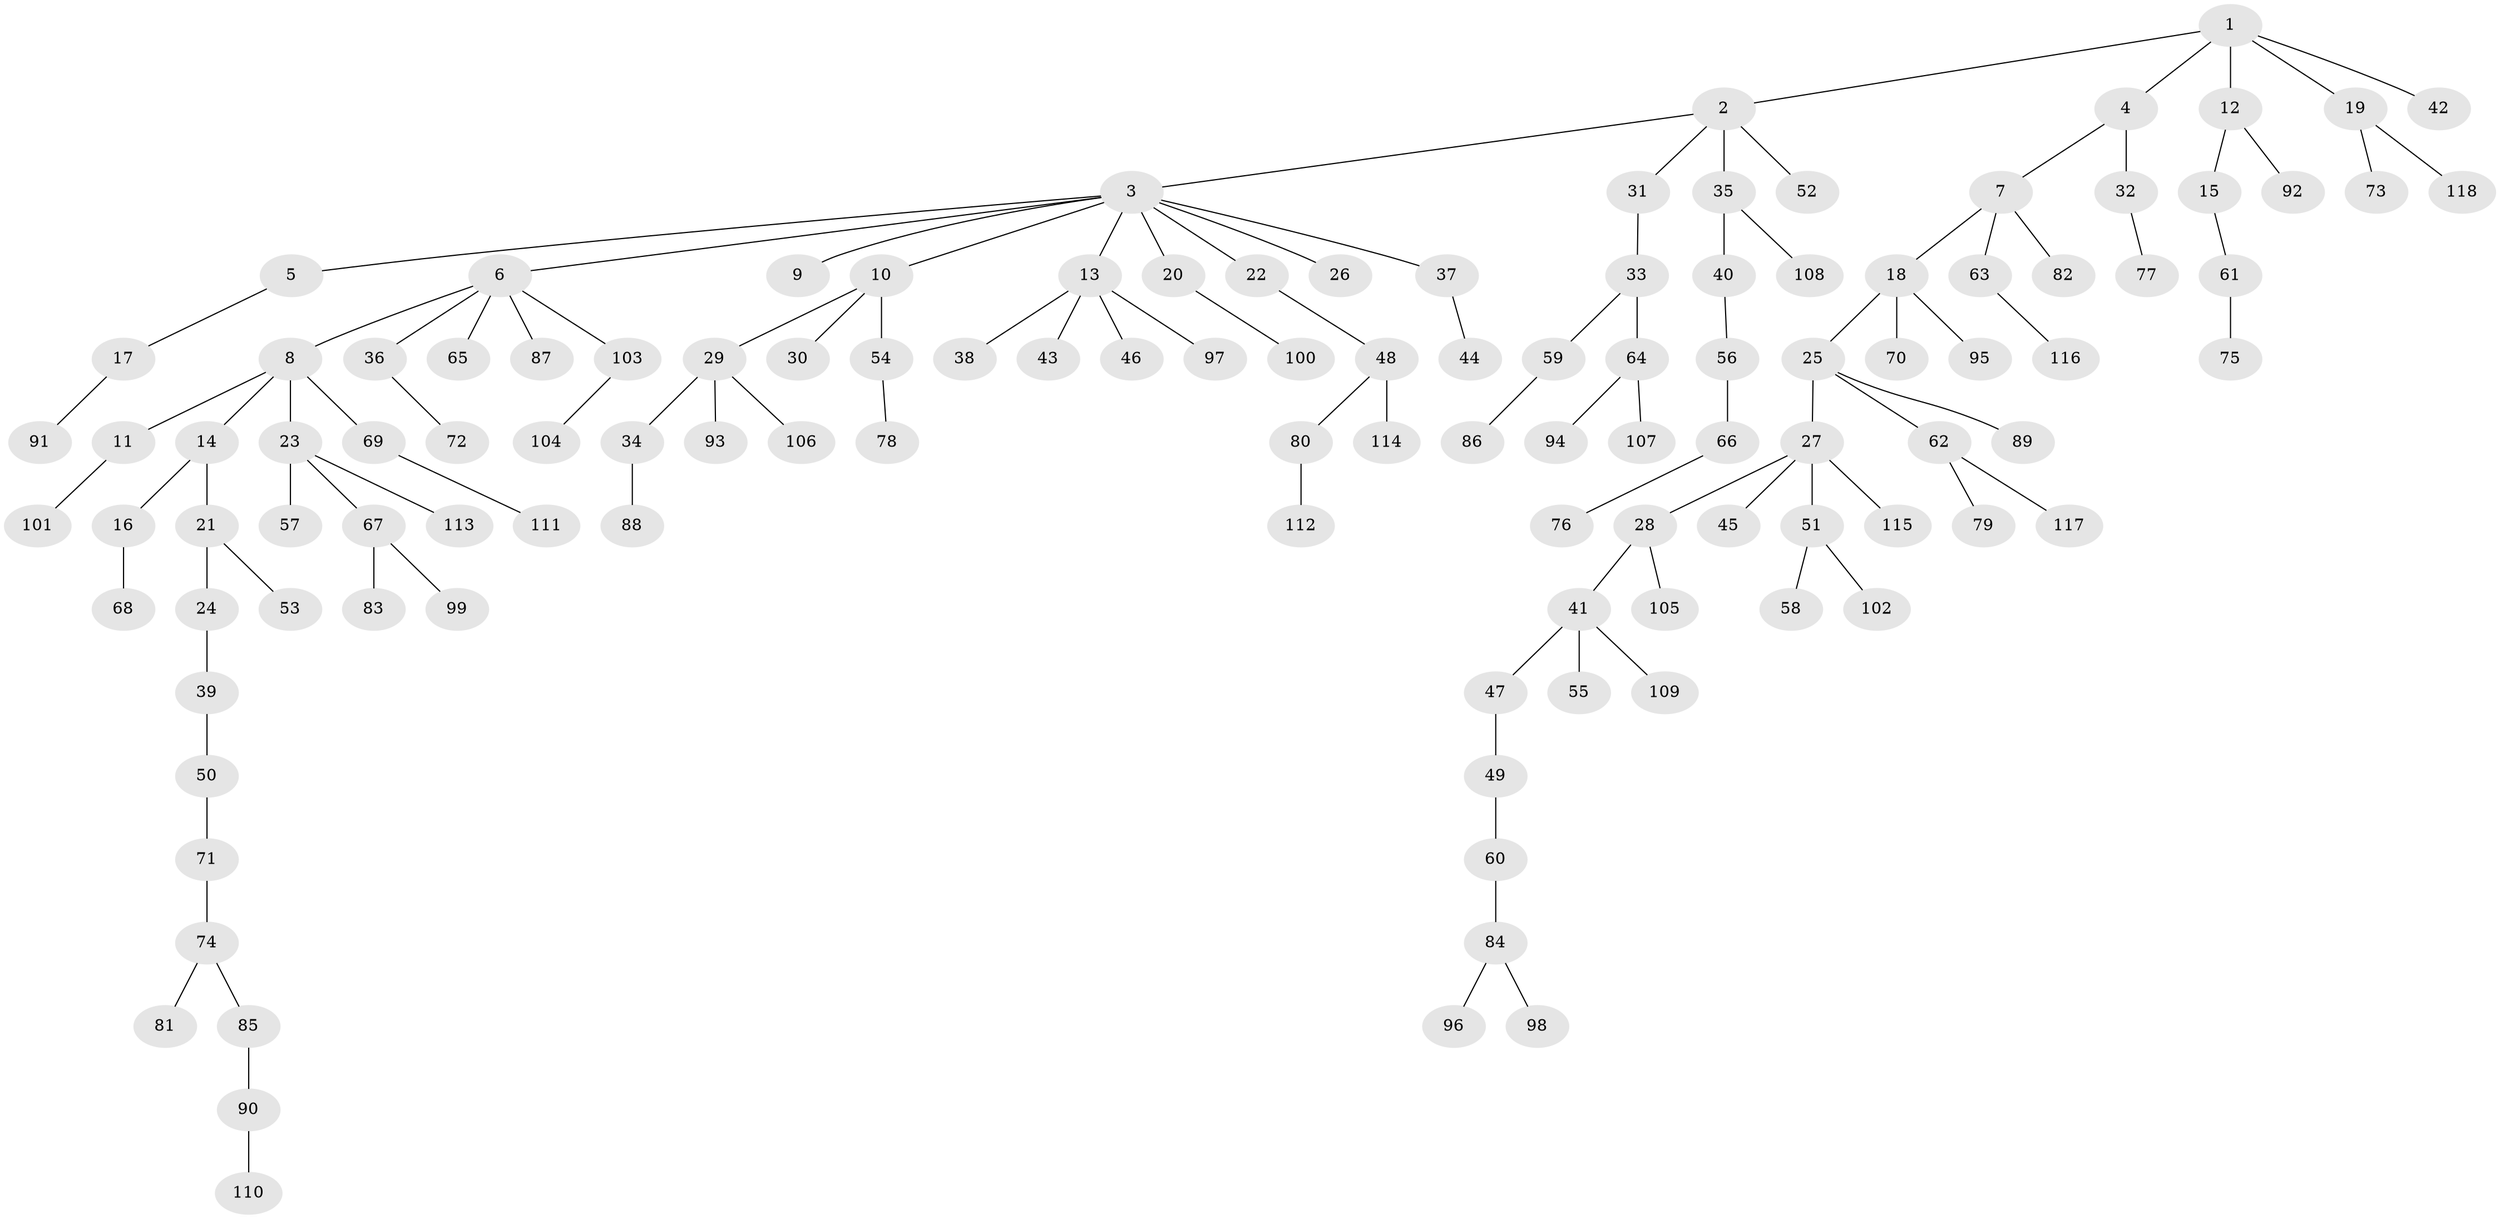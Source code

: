// Generated by graph-tools (version 1.1) at 2025/53/03/09/25 04:53:46]
// undirected, 118 vertices, 117 edges
graph export_dot {
graph [start="1"]
  node [color=gray90,style=filled];
  1;
  2;
  3;
  4;
  5;
  6;
  7;
  8;
  9;
  10;
  11;
  12;
  13;
  14;
  15;
  16;
  17;
  18;
  19;
  20;
  21;
  22;
  23;
  24;
  25;
  26;
  27;
  28;
  29;
  30;
  31;
  32;
  33;
  34;
  35;
  36;
  37;
  38;
  39;
  40;
  41;
  42;
  43;
  44;
  45;
  46;
  47;
  48;
  49;
  50;
  51;
  52;
  53;
  54;
  55;
  56;
  57;
  58;
  59;
  60;
  61;
  62;
  63;
  64;
  65;
  66;
  67;
  68;
  69;
  70;
  71;
  72;
  73;
  74;
  75;
  76;
  77;
  78;
  79;
  80;
  81;
  82;
  83;
  84;
  85;
  86;
  87;
  88;
  89;
  90;
  91;
  92;
  93;
  94;
  95;
  96;
  97;
  98;
  99;
  100;
  101;
  102;
  103;
  104;
  105;
  106;
  107;
  108;
  109;
  110;
  111;
  112;
  113;
  114;
  115;
  116;
  117;
  118;
  1 -- 2;
  1 -- 4;
  1 -- 12;
  1 -- 19;
  1 -- 42;
  2 -- 3;
  2 -- 31;
  2 -- 35;
  2 -- 52;
  3 -- 5;
  3 -- 6;
  3 -- 9;
  3 -- 10;
  3 -- 13;
  3 -- 20;
  3 -- 22;
  3 -- 26;
  3 -- 37;
  4 -- 7;
  4 -- 32;
  5 -- 17;
  6 -- 8;
  6 -- 36;
  6 -- 65;
  6 -- 87;
  6 -- 103;
  7 -- 18;
  7 -- 63;
  7 -- 82;
  8 -- 11;
  8 -- 14;
  8 -- 23;
  8 -- 69;
  10 -- 29;
  10 -- 30;
  10 -- 54;
  11 -- 101;
  12 -- 15;
  12 -- 92;
  13 -- 38;
  13 -- 43;
  13 -- 46;
  13 -- 97;
  14 -- 16;
  14 -- 21;
  15 -- 61;
  16 -- 68;
  17 -- 91;
  18 -- 25;
  18 -- 70;
  18 -- 95;
  19 -- 73;
  19 -- 118;
  20 -- 100;
  21 -- 24;
  21 -- 53;
  22 -- 48;
  23 -- 57;
  23 -- 67;
  23 -- 113;
  24 -- 39;
  25 -- 27;
  25 -- 62;
  25 -- 89;
  27 -- 28;
  27 -- 45;
  27 -- 51;
  27 -- 115;
  28 -- 41;
  28 -- 105;
  29 -- 34;
  29 -- 93;
  29 -- 106;
  31 -- 33;
  32 -- 77;
  33 -- 59;
  33 -- 64;
  34 -- 88;
  35 -- 40;
  35 -- 108;
  36 -- 72;
  37 -- 44;
  39 -- 50;
  40 -- 56;
  41 -- 47;
  41 -- 55;
  41 -- 109;
  47 -- 49;
  48 -- 80;
  48 -- 114;
  49 -- 60;
  50 -- 71;
  51 -- 58;
  51 -- 102;
  54 -- 78;
  56 -- 66;
  59 -- 86;
  60 -- 84;
  61 -- 75;
  62 -- 79;
  62 -- 117;
  63 -- 116;
  64 -- 94;
  64 -- 107;
  66 -- 76;
  67 -- 83;
  67 -- 99;
  69 -- 111;
  71 -- 74;
  74 -- 81;
  74 -- 85;
  80 -- 112;
  84 -- 96;
  84 -- 98;
  85 -- 90;
  90 -- 110;
  103 -- 104;
}
